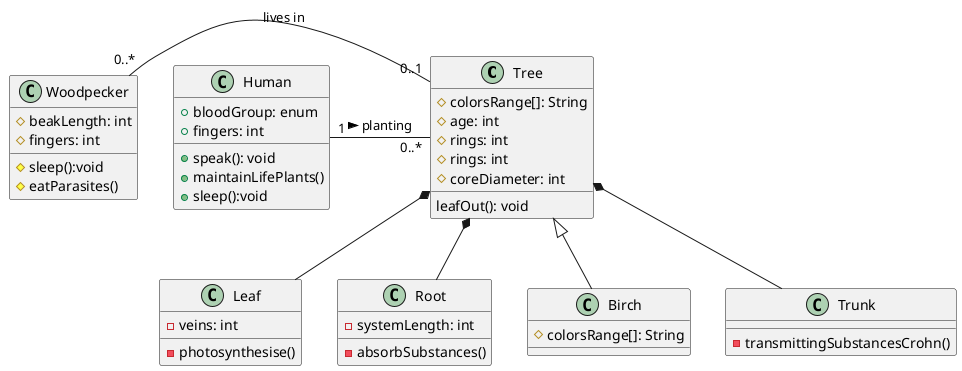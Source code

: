 @startuml
class           Tree {
  # colorsRange[]: String
  # age: int
  # rings: int
  # rings: int
  # coreDiameter: int
  leafOut(): void
}
class           Human {
  + bloodGroup: enum
  + fingers: int
  + speak(): void
  + maintainLifePlants()
  + sleep():void
}

class           Leaf{
  - veins: int
  - photosynthesise()
}

class           Root{
  - systemLength: int
  - absorbSubstances()
}

class           Birch{
  # colorsRange[]: String

}

class           Trunk {
  - transmittingSubstancesCrohn()

}

class           Woodpecker {
  # beakLength: int
  # fingers: int
  # sleep():void
  # eatParasites()
}


Tree <|-- Birch
Tree *-- Trunk
Tree *-- Root
Tree *-- Leaf
Woodpecker "0..*" - "0..1" Tree: lives in
Human "1" - "0..*" Tree: planting >
@enduml
